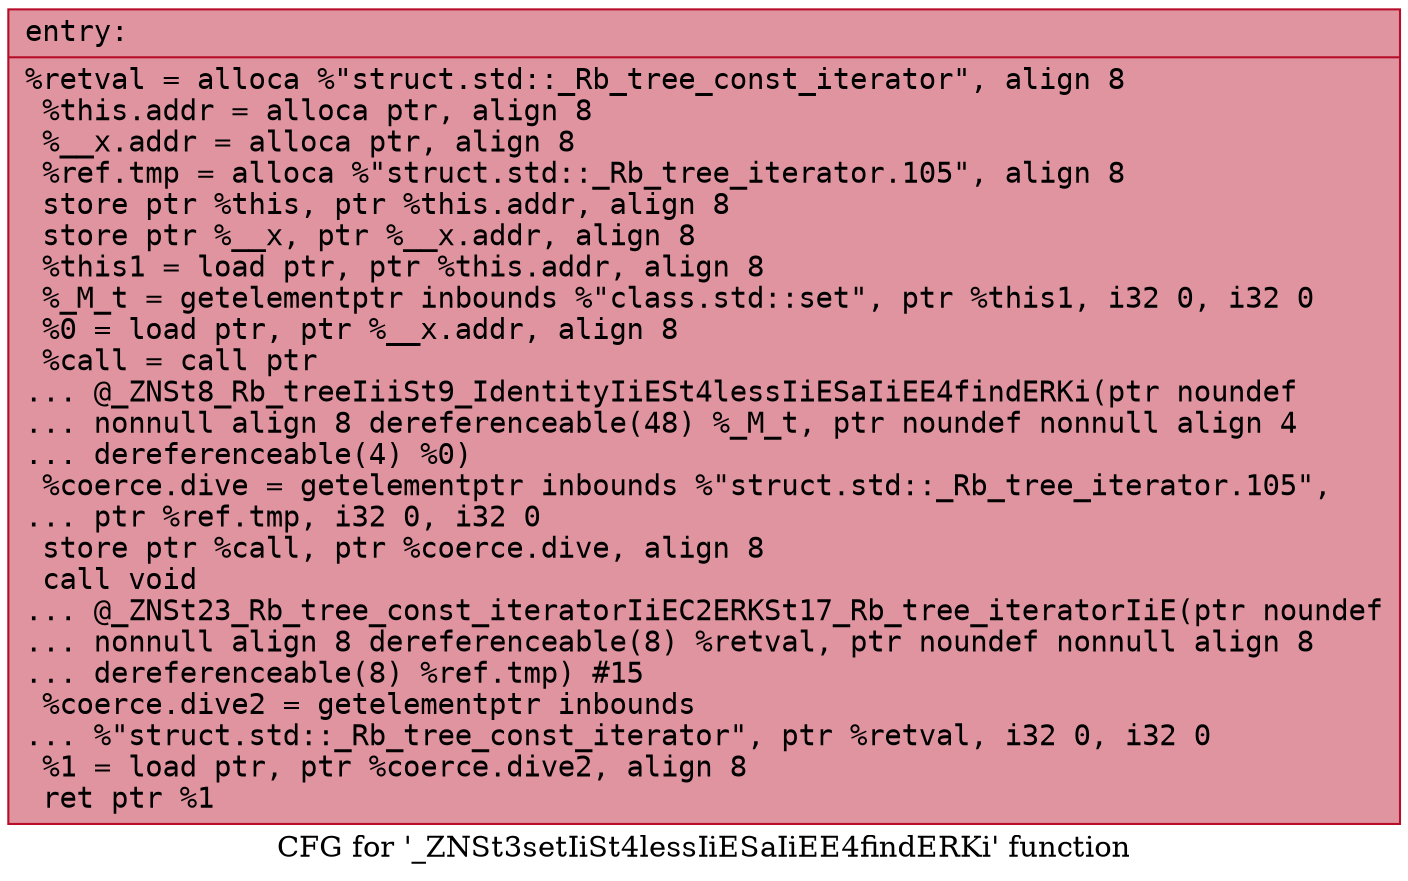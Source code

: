 digraph "CFG for '_ZNSt3setIiSt4lessIiESaIiEE4findERKi' function" {
	label="CFG for '_ZNSt3setIiSt4lessIiESaIiEE4findERKi' function";

	Node0x55aea9026f60 [shape=record,color="#b70d28ff", style=filled, fillcolor="#b70d2870" fontname="Courier",label="{entry:\l|  %retval = alloca %\"struct.std::_Rb_tree_const_iterator\", align 8\l  %this.addr = alloca ptr, align 8\l  %__x.addr = alloca ptr, align 8\l  %ref.tmp = alloca %\"struct.std::_Rb_tree_iterator.105\", align 8\l  store ptr %this, ptr %this.addr, align 8\l  store ptr %__x, ptr %__x.addr, align 8\l  %this1 = load ptr, ptr %this.addr, align 8\l  %_M_t = getelementptr inbounds %\"class.std::set\", ptr %this1, i32 0, i32 0\l  %0 = load ptr, ptr %__x.addr, align 8\l  %call = call ptr\l... @_ZNSt8_Rb_treeIiiSt9_IdentityIiESt4lessIiESaIiEE4findERKi(ptr noundef\l... nonnull align 8 dereferenceable(48) %_M_t, ptr noundef nonnull align 4\l... dereferenceable(4) %0)\l  %coerce.dive = getelementptr inbounds %\"struct.std::_Rb_tree_iterator.105\",\l... ptr %ref.tmp, i32 0, i32 0\l  store ptr %call, ptr %coerce.dive, align 8\l  call void\l... @_ZNSt23_Rb_tree_const_iteratorIiEC2ERKSt17_Rb_tree_iteratorIiE(ptr noundef\l... nonnull align 8 dereferenceable(8) %retval, ptr noundef nonnull align 8\l... dereferenceable(8) %ref.tmp) #15\l  %coerce.dive2 = getelementptr inbounds\l... %\"struct.std::_Rb_tree_const_iterator\", ptr %retval, i32 0, i32 0\l  %1 = load ptr, ptr %coerce.dive2, align 8\l  ret ptr %1\l}"];
}

